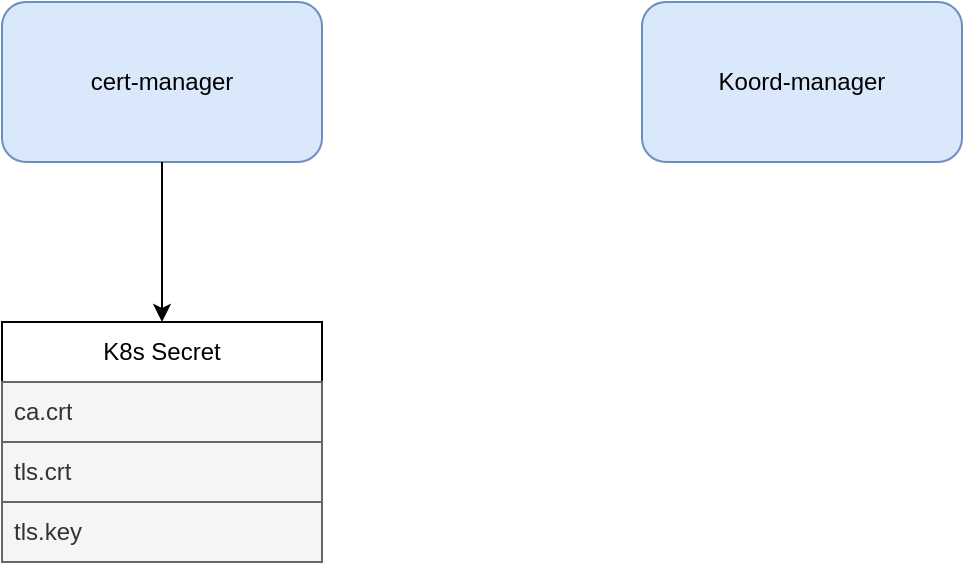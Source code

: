 <mxfile version="26.2.14">
  <diagram name="Page-1" id="h_mZEZQL3aV9JcuLRReC">
    <mxGraphModel dx="946" dy="566" grid="1" gridSize="10" guides="1" tooltips="1" connect="1" arrows="1" fold="1" page="1" pageScale="1" pageWidth="850" pageHeight="1100" math="0" shadow="0">
      <root>
        <mxCell id="0" />
        <mxCell id="1" parent="0" />
        <mxCell id="bJXEcbBGtiO4Y6LlGX07-1" value="cert-manager" style="rounded=1;whiteSpace=wrap;html=1;fillColor=#dae8fc;strokeColor=#6c8ebf;" vertex="1" parent="1">
          <mxGeometry x="120" y="80" width="160" height="80" as="geometry" />
        </mxCell>
        <mxCell id="bJXEcbBGtiO4Y6LlGX07-2" value="Koord-manager" style="rounded=1;whiteSpace=wrap;html=1;fillColor=#dae8fc;strokeColor=#6c8ebf;" vertex="1" parent="1">
          <mxGeometry x="440" y="80" width="160" height="80" as="geometry" />
        </mxCell>
        <mxCell id="bJXEcbBGtiO4Y6LlGX07-3" value="" style="endArrow=classic;html=1;rounded=0;exitX=0.5;exitY=1;exitDx=0;exitDy=0;" edge="1" parent="1" source="bJXEcbBGtiO4Y6LlGX07-1">
          <mxGeometry width="50" height="50" relative="1" as="geometry">
            <mxPoint x="400" y="320" as="sourcePoint" />
            <mxPoint x="200" y="240" as="targetPoint" />
          </mxGeometry>
        </mxCell>
        <mxCell id="bJXEcbBGtiO4Y6LlGX07-4" value="K8s Secret" style="swimlane;fontStyle=0;childLayout=stackLayout;horizontal=1;startSize=30;horizontalStack=0;resizeParent=1;resizeParentMax=0;resizeLast=0;collapsible=1;marginBottom=0;whiteSpace=wrap;html=1;" vertex="1" parent="1">
          <mxGeometry x="120" y="240" width="160" height="120" as="geometry">
            <mxRectangle x="120" y="240" width="100" height="30" as="alternateBounds" />
          </mxGeometry>
        </mxCell>
        <mxCell id="bJXEcbBGtiO4Y6LlGX07-6" value="ca.crt" style="text;strokeColor=#666666;fillColor=#f5f5f5;align=left;verticalAlign=middle;spacingLeft=4;spacingRight=4;overflow=hidden;points=[[0,0.5],[1,0.5]];portConstraint=eastwest;rotatable=0;whiteSpace=wrap;html=1;fontColor=#333333;" vertex="1" parent="bJXEcbBGtiO4Y6LlGX07-4">
          <mxGeometry y="30" width="160" height="30" as="geometry" />
        </mxCell>
        <mxCell id="bJXEcbBGtiO4Y6LlGX07-14" value="tls.crt" style="text;strokeColor=#666666;fillColor=#f5f5f5;align=left;verticalAlign=middle;spacingLeft=4;spacingRight=4;overflow=hidden;points=[[0,0.5],[1,0.5]];portConstraint=eastwest;rotatable=0;whiteSpace=wrap;html=1;fontColor=#333333;" vertex="1" parent="bJXEcbBGtiO4Y6LlGX07-4">
          <mxGeometry y="60" width="160" height="30" as="geometry" />
        </mxCell>
        <mxCell id="bJXEcbBGtiO4Y6LlGX07-7" value="tls.key" style="text;strokeColor=#666666;fillColor=#f5f5f5;align=left;verticalAlign=middle;spacingLeft=4;spacingRight=4;overflow=hidden;points=[[0,0.5],[1,0.5]];portConstraint=eastwest;rotatable=0;whiteSpace=wrap;html=1;fontColor=#333333;" vertex="1" parent="bJXEcbBGtiO4Y6LlGX07-4">
          <mxGeometry y="90" width="160" height="30" as="geometry" />
        </mxCell>
      </root>
    </mxGraphModel>
  </diagram>
</mxfile>
